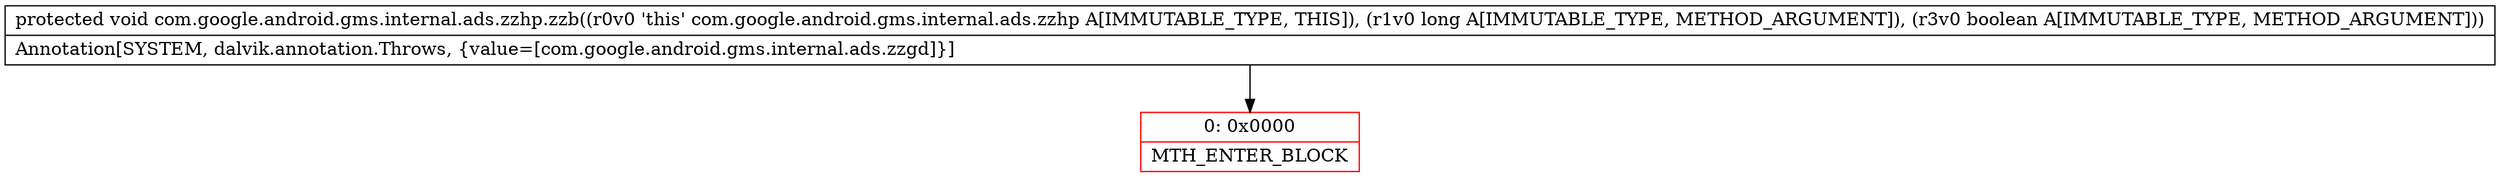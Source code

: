digraph "CFG forcom.google.android.gms.internal.ads.zzhp.zzb(JZ)V" {
subgraph cluster_Region_1500374774 {
label = "R(0)";
node [shape=record,color=blue];
}
Node_0 [shape=record,color=red,label="{0\:\ 0x0000|MTH_ENTER_BLOCK\l}"];
MethodNode[shape=record,label="{protected void com.google.android.gms.internal.ads.zzhp.zzb((r0v0 'this' com.google.android.gms.internal.ads.zzhp A[IMMUTABLE_TYPE, THIS]), (r1v0 long A[IMMUTABLE_TYPE, METHOD_ARGUMENT]), (r3v0 boolean A[IMMUTABLE_TYPE, METHOD_ARGUMENT]))  | Annotation[SYSTEM, dalvik.annotation.Throws, \{value=[com.google.android.gms.internal.ads.zzgd]\}]\l}"];
MethodNode -> Node_0;
}

